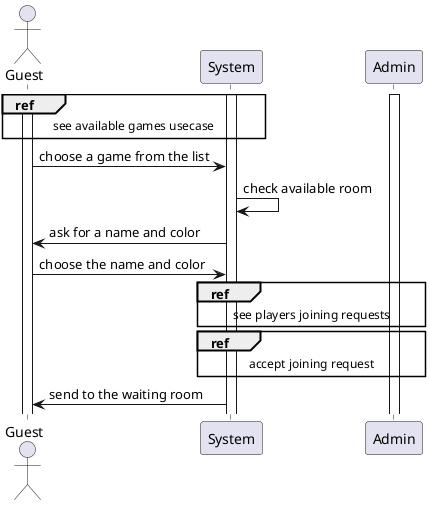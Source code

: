 @startuml

actor Guest

Activate Guest
Activate System
Activate Admin

ref over Guest,System : see available games usecase

Guest -> System : choose a game from the list
System -> System : check available room
System -> Guest : ask for a name and color
Guest -> System : choose the name and color

ref over Admin,System : see players joining requests
ref over Admin,System : accept joining request

System -> Guest : send to the waiting room

@enduml